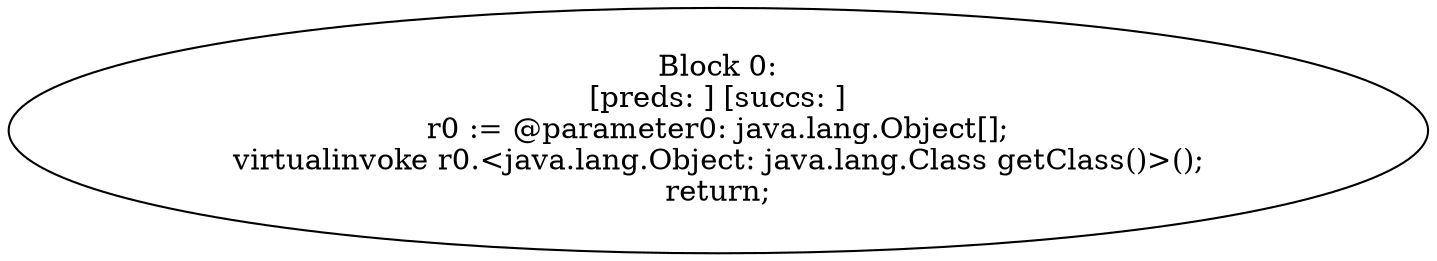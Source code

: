 digraph "unitGraph" {
    "Block 0:
[preds: ] [succs: ]
r0 := @parameter0: java.lang.Object[];
virtualinvoke r0.<java.lang.Object: java.lang.Class getClass()>();
return;
"
}
